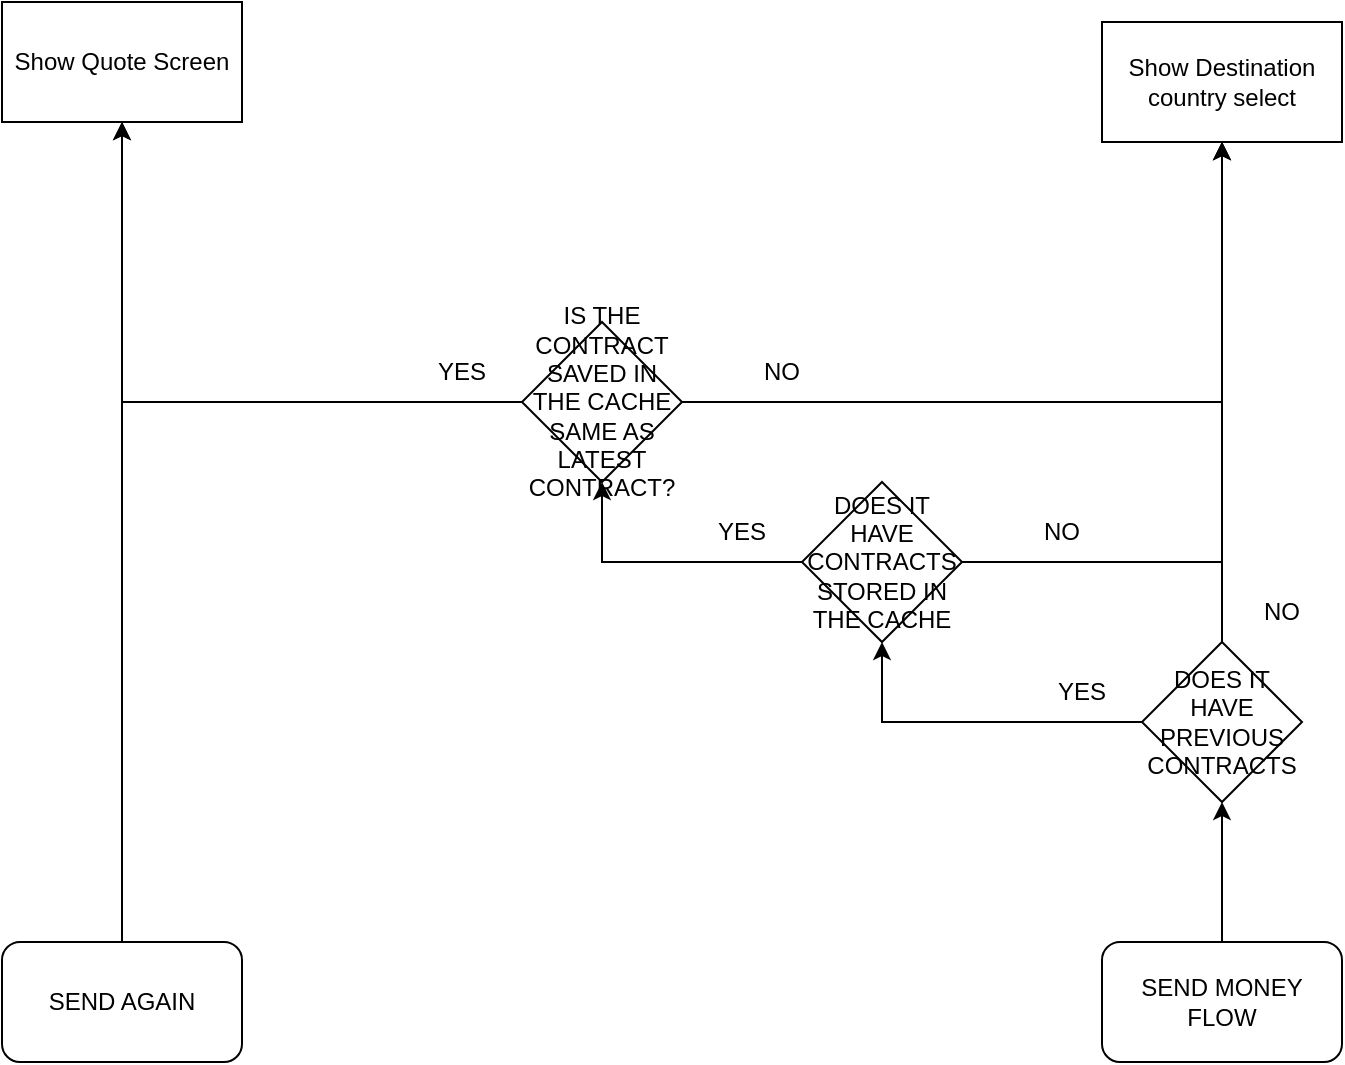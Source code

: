 <mxfile version="20.4.0" type="github">
  <diagram id="C5RBs43oDa-KdzZeNtuy" name="Page-1">
    <mxGraphModel dx="1422" dy="762" grid="1" gridSize="10" guides="1" tooltips="1" connect="1" arrows="1" fold="1" page="1" pageScale="1" pageWidth="827" pageHeight="1169" math="0" shadow="0">
      <root>
        <mxCell id="WIyWlLk6GJQsqaUBKTNV-0" />
        <mxCell id="WIyWlLk6GJQsqaUBKTNV-1" parent="WIyWlLk6GJQsqaUBKTNV-0" />
        <mxCell id="5mG0sUWCkoDWKFYtZR78-9" style="edgeStyle=orthogonalEdgeStyle;rounded=0;orthogonalLoop=1;jettySize=auto;html=1;entryX=0.5;entryY=1;entryDx=0;entryDy=0;" edge="1" parent="WIyWlLk6GJQsqaUBKTNV-1" source="5mG0sUWCkoDWKFYtZR78-0" target="5mG0sUWCkoDWKFYtZR78-2">
          <mxGeometry relative="1" as="geometry" />
        </mxCell>
        <mxCell id="5mG0sUWCkoDWKFYtZR78-0" value="SEND AGAIN" style="rounded=1;whiteSpace=wrap;html=1;" vertex="1" parent="WIyWlLk6GJQsqaUBKTNV-1">
          <mxGeometry x="50" y="490" width="120" height="60" as="geometry" />
        </mxCell>
        <mxCell id="5mG0sUWCkoDWKFYtZR78-11" style="edgeStyle=orthogonalEdgeStyle;rounded=0;orthogonalLoop=1;jettySize=auto;html=1;" edge="1" parent="WIyWlLk6GJQsqaUBKTNV-1" source="5mG0sUWCkoDWKFYtZR78-1" target="5mG0sUWCkoDWKFYtZR78-4">
          <mxGeometry relative="1" as="geometry" />
        </mxCell>
        <mxCell id="5mG0sUWCkoDWKFYtZR78-1" value="SEND MONEY FLOW" style="rounded=1;whiteSpace=wrap;html=1;" vertex="1" parent="WIyWlLk6GJQsqaUBKTNV-1">
          <mxGeometry x="600" y="490" width="120" height="60" as="geometry" />
        </mxCell>
        <mxCell id="5mG0sUWCkoDWKFYtZR78-2" value="Show Quote Screen" style="rounded=0;whiteSpace=wrap;html=1;" vertex="1" parent="WIyWlLk6GJQsqaUBKTNV-1">
          <mxGeometry x="50" y="20" width="120" height="60" as="geometry" />
        </mxCell>
        <mxCell id="5mG0sUWCkoDWKFYtZR78-3" value="Show Destination country select" style="rounded=0;whiteSpace=wrap;html=1;" vertex="1" parent="WIyWlLk6GJQsqaUBKTNV-1">
          <mxGeometry x="600" y="30" width="120" height="60" as="geometry" />
        </mxCell>
        <mxCell id="5mG0sUWCkoDWKFYtZR78-7" style="edgeStyle=orthogonalEdgeStyle;rounded=0;orthogonalLoop=1;jettySize=auto;html=1;entryX=0.5;entryY=1;entryDx=0;entryDy=0;" edge="1" parent="WIyWlLk6GJQsqaUBKTNV-1" source="5mG0sUWCkoDWKFYtZR78-4" target="5mG0sUWCkoDWKFYtZR78-5">
          <mxGeometry relative="1" as="geometry" />
        </mxCell>
        <mxCell id="5mG0sUWCkoDWKFYtZR78-12" style="edgeStyle=orthogonalEdgeStyle;rounded=0;orthogonalLoop=1;jettySize=auto;html=1;entryX=0.5;entryY=1;entryDx=0;entryDy=0;" edge="1" parent="WIyWlLk6GJQsqaUBKTNV-1" source="5mG0sUWCkoDWKFYtZR78-4" target="5mG0sUWCkoDWKFYtZR78-3">
          <mxGeometry relative="1" as="geometry" />
        </mxCell>
        <mxCell id="5mG0sUWCkoDWKFYtZR78-4" value="DOES IT HAVE PREVIOUS CONTRACTS" style="rhombus;whiteSpace=wrap;html=1;" vertex="1" parent="WIyWlLk6GJQsqaUBKTNV-1">
          <mxGeometry x="620" y="340" width="80" height="80" as="geometry" />
        </mxCell>
        <mxCell id="5mG0sUWCkoDWKFYtZR78-8" style="edgeStyle=orthogonalEdgeStyle;rounded=0;orthogonalLoop=1;jettySize=auto;html=1;entryX=0.5;entryY=1;entryDx=0;entryDy=0;" edge="1" parent="WIyWlLk6GJQsqaUBKTNV-1" source="5mG0sUWCkoDWKFYtZR78-5" target="5mG0sUWCkoDWKFYtZR78-6">
          <mxGeometry relative="1" as="geometry" />
        </mxCell>
        <mxCell id="5mG0sUWCkoDWKFYtZR78-13" style="edgeStyle=orthogonalEdgeStyle;rounded=0;orthogonalLoop=1;jettySize=auto;html=1;" edge="1" parent="WIyWlLk6GJQsqaUBKTNV-1" source="5mG0sUWCkoDWKFYtZR78-5" target="5mG0sUWCkoDWKFYtZR78-3">
          <mxGeometry relative="1" as="geometry" />
        </mxCell>
        <mxCell id="5mG0sUWCkoDWKFYtZR78-5" value="DOES IT HAVE CONTRACTS STORED IN THE CACHE" style="rhombus;whiteSpace=wrap;html=1;" vertex="1" parent="WIyWlLk6GJQsqaUBKTNV-1">
          <mxGeometry x="450" y="260" width="80" height="80" as="geometry" />
        </mxCell>
        <mxCell id="5mG0sUWCkoDWKFYtZR78-10" style="edgeStyle=orthogonalEdgeStyle;rounded=0;orthogonalLoop=1;jettySize=auto;html=1;" edge="1" parent="WIyWlLk6GJQsqaUBKTNV-1" source="5mG0sUWCkoDWKFYtZR78-6" target="5mG0sUWCkoDWKFYtZR78-2">
          <mxGeometry relative="1" as="geometry">
            <mxPoint x="110" y="220" as="targetPoint" />
          </mxGeometry>
        </mxCell>
        <mxCell id="5mG0sUWCkoDWKFYtZR78-14" style="edgeStyle=orthogonalEdgeStyle;rounded=0;orthogonalLoop=1;jettySize=auto;html=1;entryX=0.5;entryY=1;entryDx=0;entryDy=0;" edge="1" parent="WIyWlLk6GJQsqaUBKTNV-1" source="5mG0sUWCkoDWKFYtZR78-6" target="5mG0sUWCkoDWKFYtZR78-3">
          <mxGeometry relative="1" as="geometry" />
        </mxCell>
        <mxCell id="5mG0sUWCkoDWKFYtZR78-6" value="IS THE CONTRACT SAVED IN THE CACHE SAME AS LATEST CONTRACT?" style="rhombus;whiteSpace=wrap;html=1;" vertex="1" parent="WIyWlLk6GJQsqaUBKTNV-1">
          <mxGeometry x="310" y="180" width="80" height="80" as="geometry" />
        </mxCell>
        <mxCell id="5mG0sUWCkoDWKFYtZR78-15" value="&lt;div&gt;YES&lt;/div&gt;" style="text;html=1;strokeColor=none;fillColor=none;align=center;verticalAlign=middle;whiteSpace=wrap;rounded=0;" vertex="1" parent="WIyWlLk6GJQsqaUBKTNV-1">
          <mxGeometry x="560" y="350" width="60" height="30" as="geometry" />
        </mxCell>
        <mxCell id="5mG0sUWCkoDWKFYtZR78-16" value="&lt;div&gt;YES&lt;/div&gt;" style="text;html=1;strokeColor=none;fillColor=none;align=center;verticalAlign=middle;whiteSpace=wrap;rounded=0;" vertex="1" parent="WIyWlLk6GJQsqaUBKTNV-1">
          <mxGeometry x="390" y="270" width="60" height="30" as="geometry" />
        </mxCell>
        <mxCell id="5mG0sUWCkoDWKFYtZR78-17" value="&lt;div&gt;YES&lt;/div&gt;" style="text;html=1;strokeColor=none;fillColor=none;align=center;verticalAlign=middle;whiteSpace=wrap;rounded=0;" vertex="1" parent="WIyWlLk6GJQsqaUBKTNV-1">
          <mxGeometry x="250" y="190" width="60" height="30" as="geometry" />
        </mxCell>
        <mxCell id="5mG0sUWCkoDWKFYtZR78-18" value="&lt;div&gt;NO&lt;/div&gt;" style="text;html=1;strokeColor=none;fillColor=none;align=center;verticalAlign=middle;whiteSpace=wrap;rounded=0;" vertex="1" parent="WIyWlLk6GJQsqaUBKTNV-1">
          <mxGeometry x="660" y="310" width="60" height="30" as="geometry" />
        </mxCell>
        <mxCell id="5mG0sUWCkoDWKFYtZR78-19" value="&lt;div&gt;NO&lt;/div&gt;" style="text;html=1;strokeColor=none;fillColor=none;align=center;verticalAlign=middle;whiteSpace=wrap;rounded=0;" vertex="1" parent="WIyWlLk6GJQsqaUBKTNV-1">
          <mxGeometry x="550" y="270" width="60" height="30" as="geometry" />
        </mxCell>
        <mxCell id="5mG0sUWCkoDWKFYtZR78-20" value="&lt;div&gt;NO&lt;/div&gt;" style="text;html=1;strokeColor=none;fillColor=none;align=center;verticalAlign=middle;whiteSpace=wrap;rounded=0;" vertex="1" parent="WIyWlLk6GJQsqaUBKTNV-1">
          <mxGeometry x="410" y="190" width="60" height="30" as="geometry" />
        </mxCell>
      </root>
    </mxGraphModel>
  </diagram>
</mxfile>
